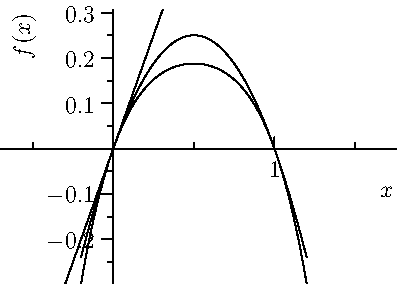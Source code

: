 import geometry;
import graph;

real x0 = 0.2;
real mu = 1;
real f(real x) {
  return mu*x*(1-x);
};
real xmin = -.2;  real xmax = 1.2;
real ymin = 10;  real ymax = -1;
real epsmargin = 0.5;

size(7cm,5cm,IgnoreAspect);

real f2(real x) {
  return f(f(x));
}

draw(graph(f,xmin,xmax));
draw(graph(f2,xmin,xmax));
draw(line((0,0),(1,1)));

real stateandnext(real x) {
  // draw a state, and show the next state.
  // return the next state;
  real y = f(x);
  dot((x,0));
  draw((x,0)--(x,y)--(y,y),dashed);
  dot((x,y));
  // dot((y,0));
  return y;
}
void states(real x0, int n=1) {
   // show state x0) and the next n states.
   while (n > 0) {
      x0 = stateandnext(x0);
      --n;
   }
}

// states(x0,1);
// draw((a1,f(a1)));


xlimits(xmin-epsmargin,xmax+epsmargin,Crop);
ylimits(ymin,ymax,Crop);

xaxis("$x$",LeftTicks(NoZero));
yaxis("$f(x)$",LeftTicks(NoZero));
